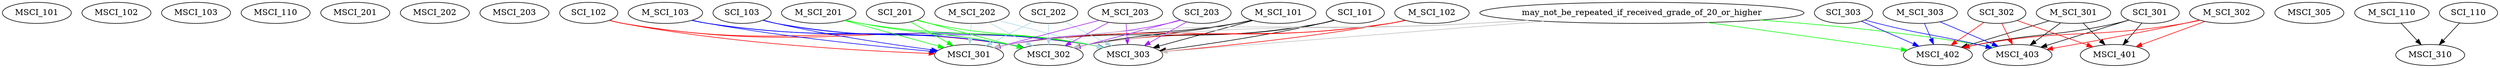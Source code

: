 digraph G {
    MSCI_101;
    MSCI_102;
    MSCI_103;
    MSCI_110;
    MSCI_201;
    MSCI_202;
    MSCI_203;
    edge [color=black];
    M_SCI_101 -> MSCI_301;
    SCI_101 -> MSCI_301;
    edge [color=red];
    M_SCI_102 -> MSCI_301;
    SCI_102 -> MSCI_301;
    edge [color=blue];
    M_SCI_103 -> MSCI_301;
    SCI_103 -> MSCI_301;
    edge [color=green];
    M_SCI_201 -> MSCI_301;
    SCI_201 -> MSCI_301;
    edge [color=lightblue];
    M_SCI_202 -> MSCI_301;
    SCI_202 -> MSCI_301;
    edge [color=purple];
    M_SCI_203 -> MSCI_301;
    SCI_203 -> MSCI_301;
    edge [color=gray];
    may_not_be_repeated_if_received_grade_of_20_or_higher -> MSCI_301;
    edge [color=black];
    M_SCI_101 -> MSCI_302;
    SCI_101 -> MSCI_302;
    edge [color=red];
    M_SCI_102 -> MSCI_302;
    SCI_102 -> MSCI_302;
    edge [color=blue];
    M_SCI_103 -> MSCI_302;
    SCI_103 -> MSCI_302;
    edge [color=green];
    M_SCI_201 -> MSCI_302;
    SCI_201 -> MSCI_302;
    edge [color=lightblue];
    M_SCI_202 -> MSCI_302;
    SCI_202 -> MSCI_302;
    edge [color=purple];
    M_SCI_203 -> MSCI_302;
    SCI_203 -> MSCI_302;
    edge [color=gray];
    may_not_be_repeated_if_received_grade_of_20_or_higher -> MSCI_302;
    edge [color=black];
    M_SCI_101 -> MSCI_303;
    SCI_101 -> MSCI_303;
    edge [color=red];
    M_SCI_102 -> MSCI_303;
    SCI_102 -> MSCI_303;
    edge [color=blue];
    M_SCI_103 -> MSCI_303;
    SCI_103 -> MSCI_303;
    edge [color=green];
    M_SCI_201 -> MSCI_303;
    SCI_201 -> MSCI_303;
    edge [color=lightblue];
    M_SCI_202 -> MSCI_303;
    SCI_202 -> MSCI_303;
    edge [color=purple];
    M_SCI_203 -> MSCI_303;
    SCI_203 -> MSCI_303;
    edge [color=gray];
    may_not_be_repeated_if_received_grade_of_20_or_higher -> MSCI_303;
    MSCI_305;
    edge [color=black];
    M_SCI_110 -> MSCI_310;
    SCI_110 -> MSCI_310;
    edge [color=black];
    M_SCI_301 -> MSCI_401;
    SCI_301 -> MSCI_401;
    edge [color=red];
    M_SCI_302 -> MSCI_401;
    SCI_302 -> MSCI_401;
    edge [color=black];
    M_SCI_301 -> MSCI_402;
    SCI_301 -> MSCI_402;
    edge [color=red];
    M_SCI_302 -> MSCI_402;
    SCI_302 -> MSCI_402;
    edge [color=blue];
    M_SCI_303 -> MSCI_402;
    SCI_303 -> MSCI_402;
    edge [color=green];
    may_not_be_repeated_if_received_grade_of_20_or_higher -> MSCI_402;
    edge [color=black];
    M_SCI_301 -> MSCI_403;
    SCI_301 -> MSCI_403;
    edge [color=red];
    M_SCI_302 -> MSCI_403;
    SCI_302 -> MSCI_403;
    edge [color=blue];
    M_SCI_303 -> MSCI_403;
    SCI_303 -> MSCI_403;
    edge [color=green];
    may_not_be_repeated_if_received_grade_of_20_or_higher -> MSCI_403;
}
